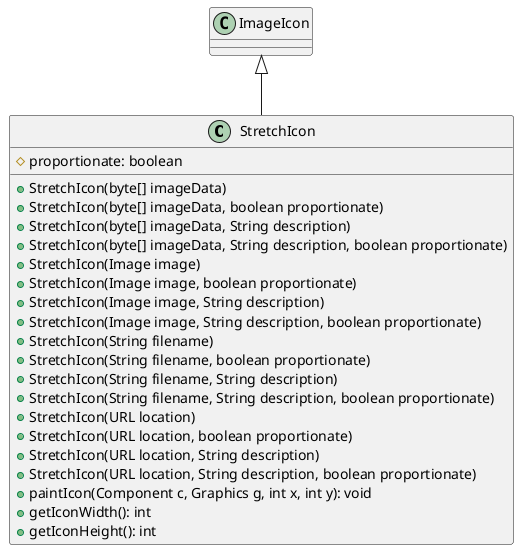 @startuml

class StretchIcon extends ImageIcon {
#proportionate: boolean

+StretchIcon(byte[] imageData)
+StretchIcon(byte[] imageData, boolean proportionate)
+StretchIcon(byte[] imageData, String description)
+StretchIcon(byte[] imageData, String description, boolean proportionate)
+StretchIcon(Image image)
+StretchIcon(Image image, boolean proportionate)
+StretchIcon(Image image, String description)
+StretchIcon(Image image, String description, boolean proportionate)
+StretchIcon(String filename)
+StretchIcon(String filename, boolean proportionate)
+StretchIcon(String filename, String description)
+StretchIcon(String filename, String description, boolean proportionate)
+StretchIcon(URL location)
+StretchIcon(URL location, boolean proportionate)
+StretchIcon(URL location, String description)
+StretchIcon(URL location, String description, boolean proportionate)
+paintIcon(Component c, Graphics g, int x, int y): void
+getIconWidth(): int
+getIconHeight(): int
}

@enduml